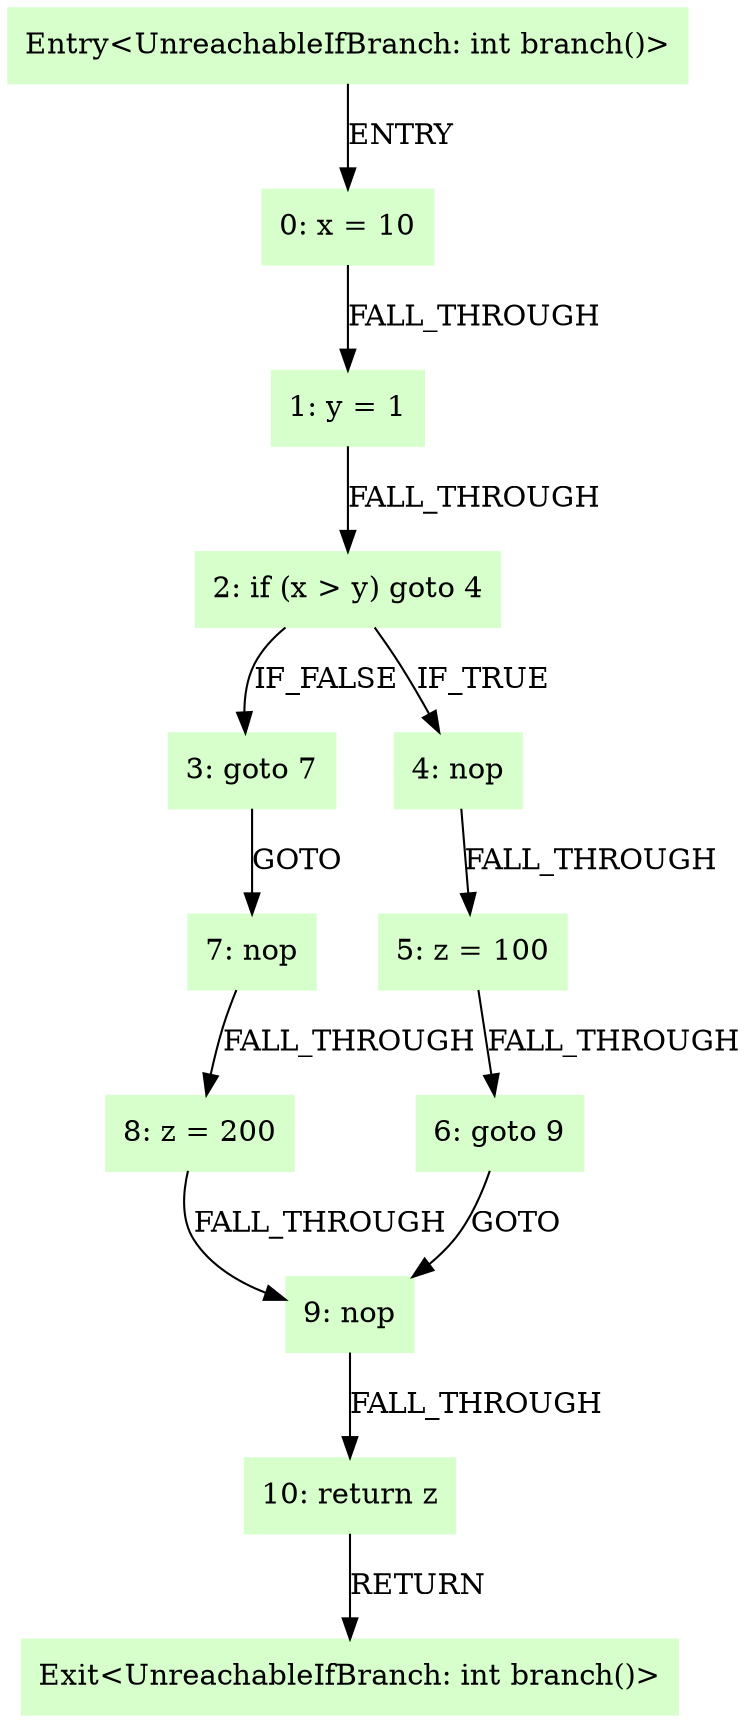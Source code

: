 digraph G {
  node [style=filled,color=".3 .2 1.0",shape=box,];
  "0" [label="Entry<UnreachableIfBranch: int branch()>",];
  "1" [label="0: x = 10",];
  "2" [label="1: y = 1",];
  "3" [label="2: if (x > y) goto 4",];
  "4" [label="3: goto 7",];
  "5" [label="4: nop",];
  "6" [label="5: z = 100",];
  "7" [label="6: goto 9",];
  "8" [label="7: nop",];
  "9" [label="8: z = 200",];
  "10" [label="9: nop",];
  "11" [label="10: return z",];
  "12" [label="Exit<UnreachableIfBranch: int branch()>",];
  "0" -> "1" [label="ENTRY",];
  "1" -> "2" [label="FALL_THROUGH",];
  "2" -> "3" [label="FALL_THROUGH",];
  "3" -> "5" [label="IF_TRUE",];
  "3" -> "4" [label="IF_FALSE",];
  "4" -> "8" [label="GOTO",];
  "5" -> "6" [label="FALL_THROUGH",];
  "6" -> "7" [label="FALL_THROUGH",];
  "7" -> "10" [label="GOTO",];
  "8" -> "9" [label="FALL_THROUGH",];
  "9" -> "10" [label="FALL_THROUGH",];
  "10" -> "11" [label="FALL_THROUGH",];
  "11" -> "12" [label="RETURN",];
}
